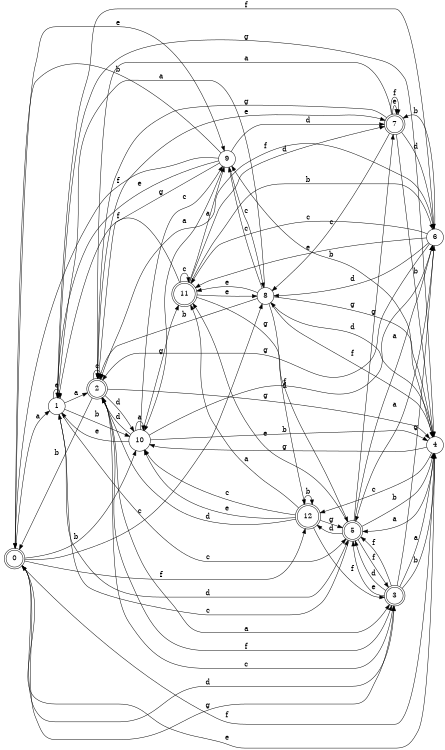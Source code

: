 digraph n11_8 {
__start0 [label="" shape="none"];

rankdir=LR;
size="8,5";

s0 [style="rounded,filled", color="black", fillcolor="white" shape="doublecircle", label="0"];
s1 [style="filled", color="black", fillcolor="white" shape="circle", label="1"];
s2 [style="rounded,filled", color="black", fillcolor="white" shape="doublecircle", label="2"];
s3 [style="rounded,filled", color="black", fillcolor="white" shape="doublecircle", label="3"];
s4 [style="filled", color="black", fillcolor="white" shape="circle", label="4"];
s5 [style="rounded,filled", color="black", fillcolor="white" shape="doublecircle", label="5"];
s6 [style="filled", color="black", fillcolor="white" shape="circle", label="6"];
s7 [style="rounded,filled", color="black", fillcolor="white" shape="doublecircle", label="7"];
s8 [style="filled", color="black", fillcolor="white" shape="circle", label="8"];
s9 [style="filled", color="black", fillcolor="white" shape="circle", label="9"];
s10 [style="filled", color="black", fillcolor="white" shape="circle", label="10"];
s11 [style="rounded,filled", color="black", fillcolor="white" shape="doublecircle", label="11"];
s12 [style="rounded,filled", color="black", fillcolor="white" shape="doublecircle", label="12"];
s0 -> s1 [label="a"];
s0 -> s10 [label="b"];
s0 -> s8 [label="c"];
s0 -> s3 [label="d"];
s0 -> s9 [label="e"];
s0 -> s12 [label="f"];
s0 -> s3 [label="g"];
s1 -> s2 [label="a"];
s1 -> s10 [label="b"];
s1 -> s5 [label="c"];
s1 -> s5 [label="d"];
s1 -> s1 [label="e"];
s1 -> s6 [label="f"];
s1 -> s4 [label="g"];
s2 -> s3 [label="a"];
s2 -> s0 [label="b"];
s2 -> s2 [label="c"];
s2 -> s10 [label="d"];
s2 -> s7 [label="e"];
s2 -> s3 [label="f"];
s2 -> s4 [label="g"];
s3 -> s4 [label="a"];
s3 -> s4 [label="b"];
s3 -> s2 [label="c"];
s3 -> s5 [label="d"];
s3 -> s5 [label="e"];
s3 -> s5 [label="f"];
s3 -> s6 [label="g"];
s4 -> s5 [label="a"];
s4 -> s9 [label="b"];
s4 -> s12 [label="c"];
s4 -> s8 [label="d"];
s4 -> s0 [label="e"];
s4 -> s0 [label="f"];
s4 -> s10 [label="g"];
s5 -> s6 [label="a"];
s5 -> s4 [label="b"];
s5 -> s1 [label="c"];
s5 -> s12 [label="d"];
s5 -> s11 [label="e"];
s5 -> s3 [label="f"];
s5 -> s7 [label="g"];
s6 -> s5 [label="a"];
s6 -> s7 [label="b"];
s6 -> s11 [label="c"];
s6 -> s8 [label="d"];
s6 -> s11 [label="e"];
s6 -> s2 [label="f"];
s6 -> s2 [label="g"];
s7 -> s2 [label="a"];
s7 -> s4 [label="b"];
s7 -> s8 [label="c"];
s7 -> s6 [label="d"];
s7 -> s7 [label="e"];
s7 -> s7 [label="f"];
s7 -> s2 [label="g"];
s8 -> s1 [label="a"];
s8 -> s2 [label="b"];
s8 -> s9 [label="c"];
s8 -> s12 [label="d"];
s8 -> s11 [label="e"];
s8 -> s4 [label="f"];
s8 -> s4 [label="g"];
s9 -> s10 [label="a"];
s9 -> s0 [label="b"];
s9 -> s8 [label="c"];
s9 -> s7 [label="d"];
s9 -> s1 [label="e"];
s9 -> s0 [label="f"];
s9 -> s2 [label="g"];
s10 -> s10 [label="a"];
s10 -> s4 [label="b"];
s10 -> s9 [label="c"];
s10 -> s2 [label="d"];
s10 -> s1 [label="e"];
s10 -> s6 [label="f"];
s10 -> s11 [label="g"];
s11 -> s9 [label="a"];
s11 -> s6 [label="b"];
s11 -> s11 [label="c"];
s11 -> s7 [label="d"];
s11 -> s8 [label="e"];
s11 -> s1 [label="f"];
s11 -> s5 [label="g"];
s12 -> s11 [label="a"];
s12 -> s12 [label="b"];
s12 -> s10 [label="c"];
s12 -> s2 [label="d"];
s12 -> s10 [label="e"];
s12 -> s3 [label="f"];
s12 -> s5 [label="g"];

}